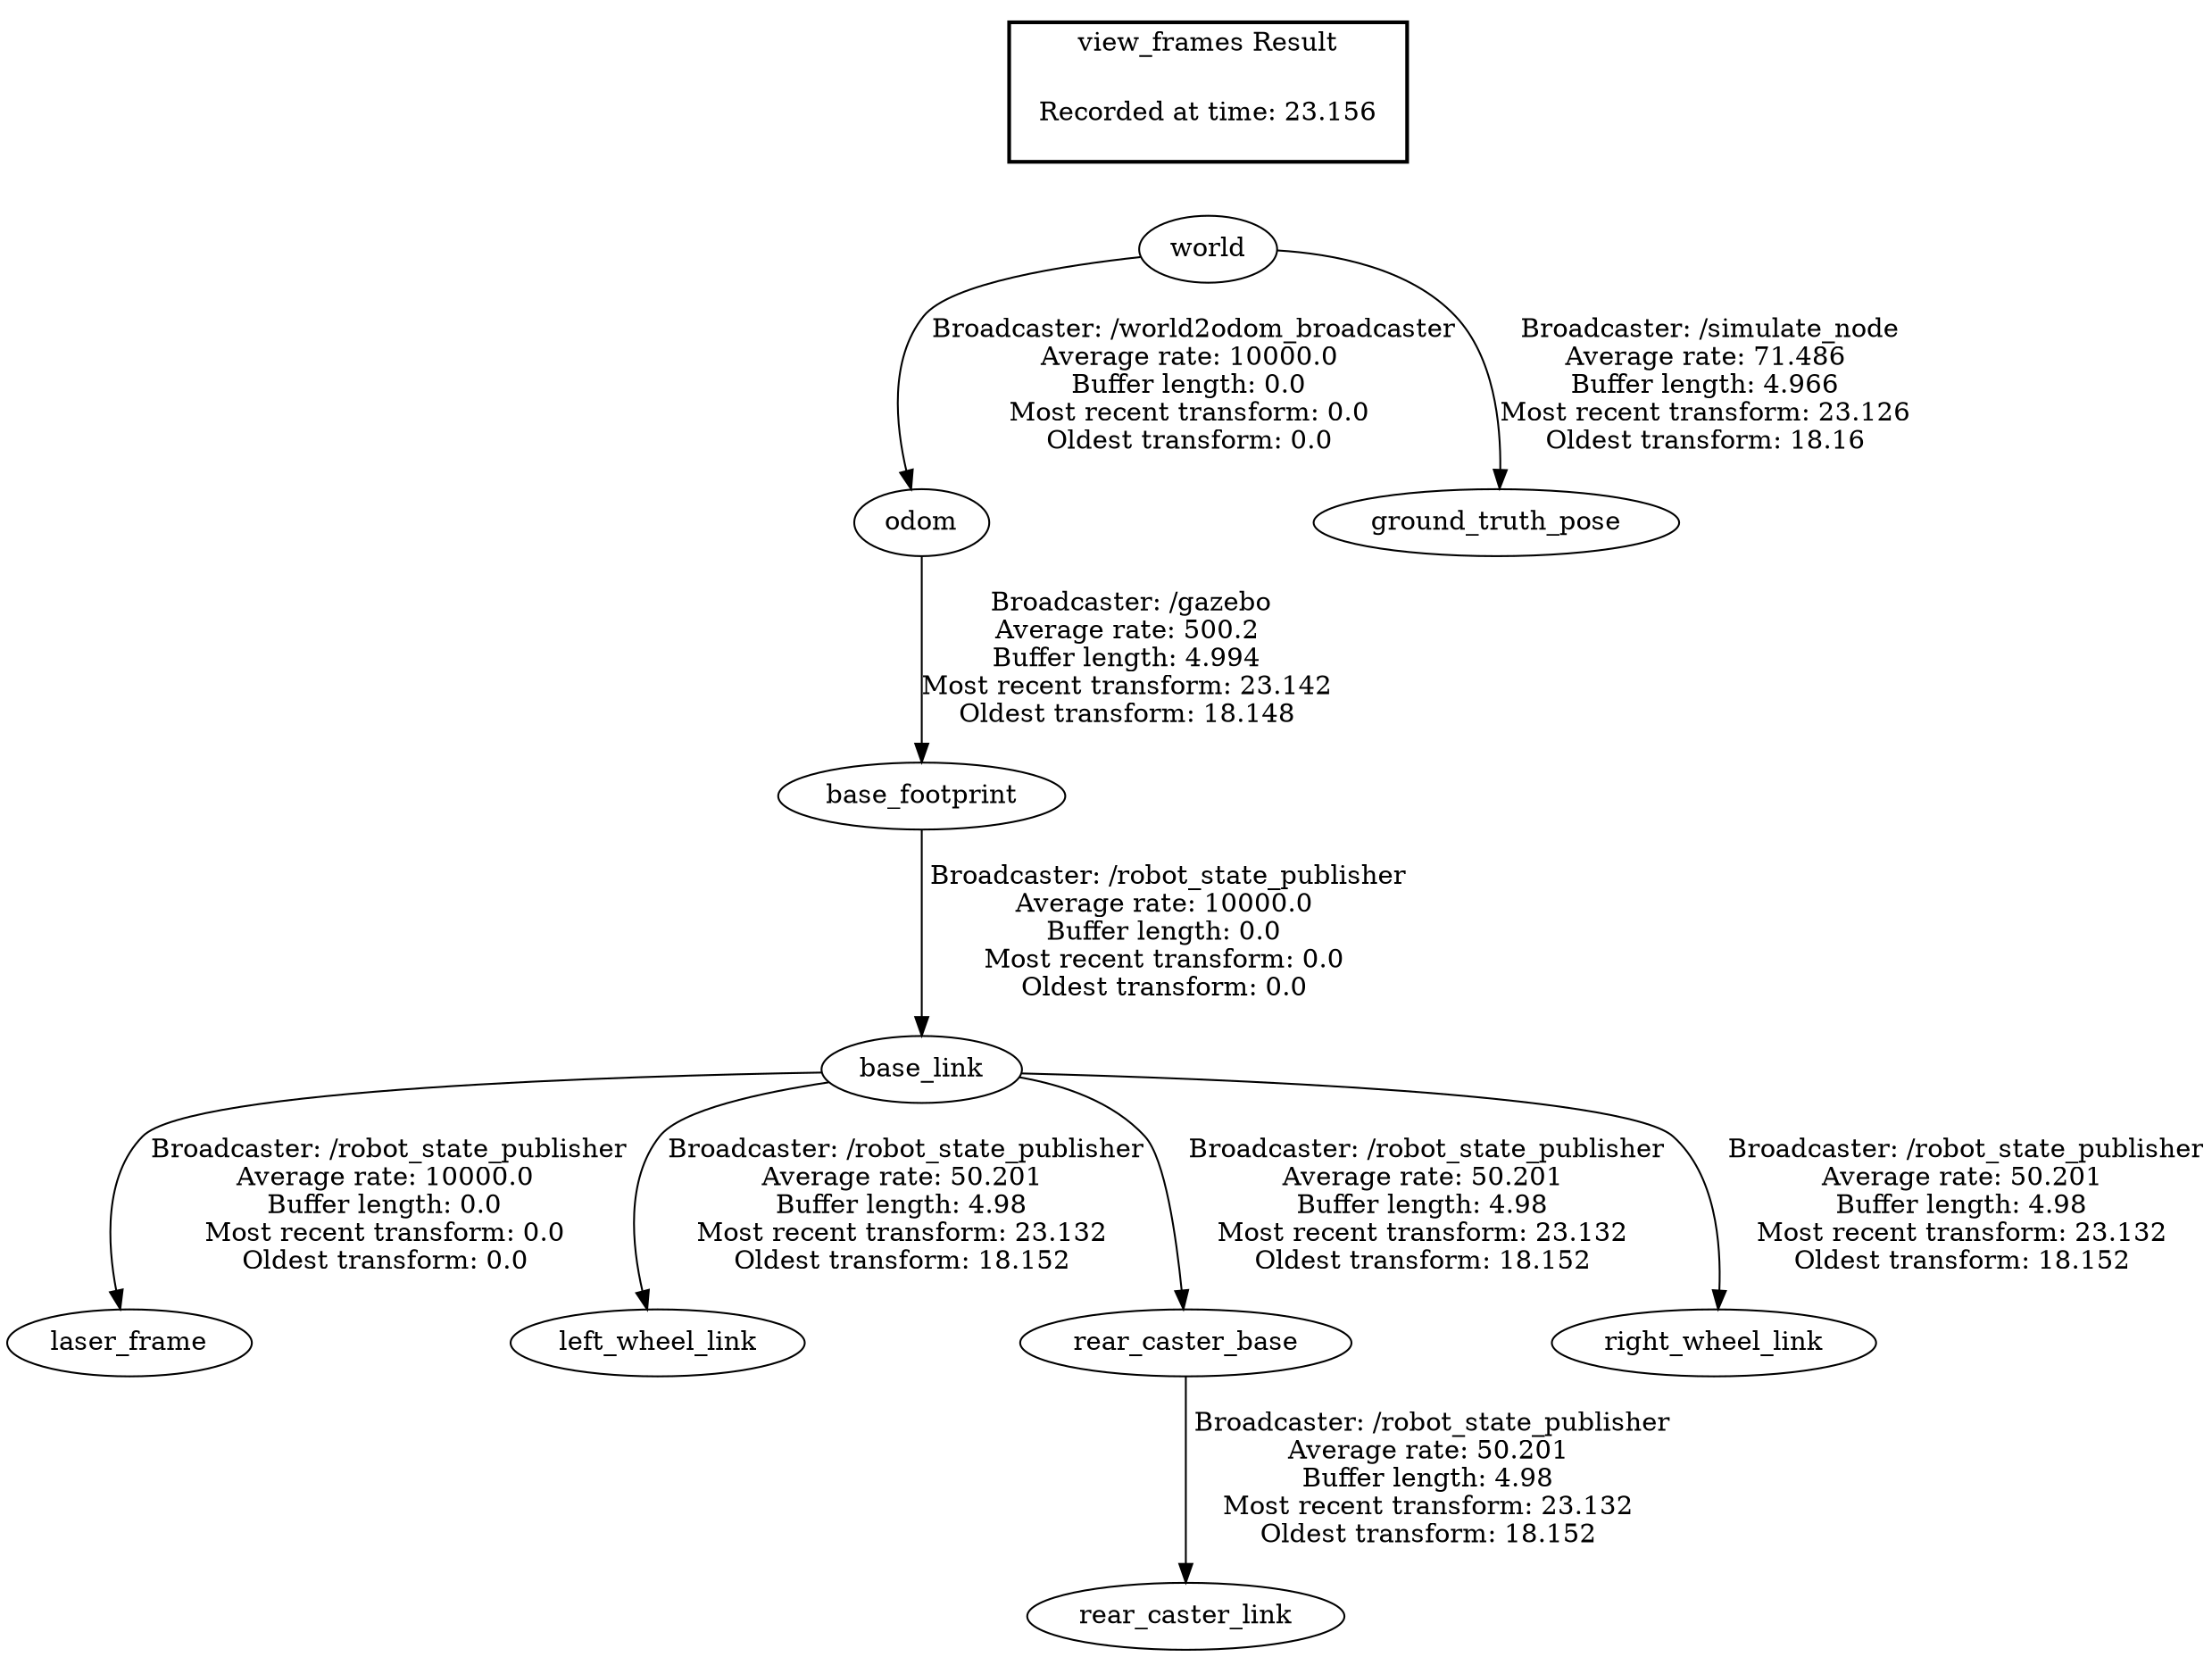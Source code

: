 digraph G {
"world" -> "odom"[label=" Broadcaster: /world2odom_broadcaster\nAverage rate: 10000.0\nBuffer length: 0.0\nMost recent transform: 0.0\nOldest transform: 0.0\n"];
"base_footprint" -> "base_link"[label=" Broadcaster: /robot_state_publisher\nAverage rate: 10000.0\nBuffer length: 0.0\nMost recent transform: 0.0\nOldest transform: 0.0\n"];
"odom" -> "base_footprint"[label=" Broadcaster: /gazebo\nAverage rate: 500.2\nBuffer length: 4.994\nMost recent transform: 23.142\nOldest transform: 18.148\n"];
"base_link" -> "laser_frame"[label=" Broadcaster: /robot_state_publisher\nAverage rate: 10000.0\nBuffer length: 0.0\nMost recent transform: 0.0\nOldest transform: 0.0\n"];
"base_link" -> "left_wheel_link"[label=" Broadcaster: /robot_state_publisher\nAverage rate: 50.201\nBuffer length: 4.98\nMost recent transform: 23.132\nOldest transform: 18.152\n"];
"base_link" -> "rear_caster_base"[label=" Broadcaster: /robot_state_publisher\nAverage rate: 50.201\nBuffer length: 4.98\nMost recent transform: 23.132\nOldest transform: 18.152\n"];
"rear_caster_base" -> "rear_caster_link"[label=" Broadcaster: /robot_state_publisher\nAverage rate: 50.201\nBuffer length: 4.98\nMost recent transform: 23.132\nOldest transform: 18.152\n"];
"base_link" -> "right_wheel_link"[label=" Broadcaster: /robot_state_publisher\nAverage rate: 50.201\nBuffer length: 4.98\nMost recent transform: 23.132\nOldest transform: 18.152\n"];
"world" -> "ground_truth_pose"[label=" Broadcaster: /simulate_node\nAverage rate: 71.486\nBuffer length: 4.966\nMost recent transform: 23.126\nOldest transform: 18.16\n"];
edge [style=invis];
 subgraph cluster_legend { style=bold; color=black; label ="view_frames Result";
"Recorded at time: 23.156"[ shape=plaintext ] ;
}->"world";
}